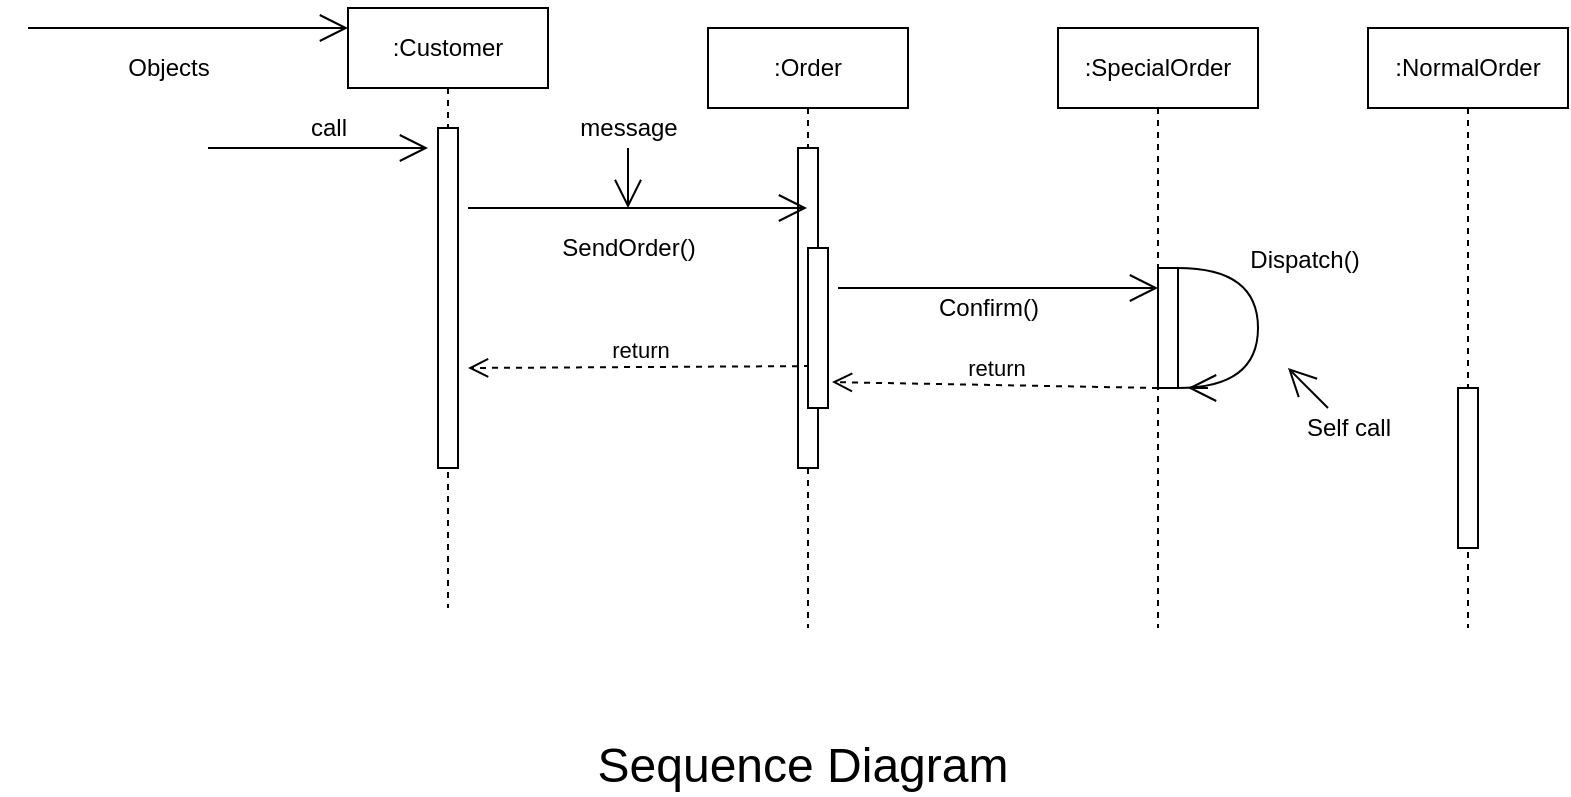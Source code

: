 <mxfile version="12.9.14" type="google"><diagram id="BrOTbdjiu_MzLhU5SVos" name="Page-1"><mxGraphModel dx="828" dy="452" grid="1" gridSize="10" guides="1" tooltips="1" connect="1" arrows="1" fold="1" page="1" pageScale="1" pageWidth="1169" pageHeight="826" math="0" shadow="0"><root><mxCell id="0"/><mxCell id="1" parent="0"/><mxCell id="fGwbABK3YUYrpK1jqkaC-5" value=":Customer" style="shape=umlLifeline;perimeter=lifelinePerimeter;whiteSpace=wrap;html=1;container=1;collapsible=0;recursiveResize=0;outlineConnect=0;" parent="1" vertex="1"><mxGeometry x="180" y="20" width="100" height="300" as="geometry"/></mxCell><mxCell id="fGwbABK3YUYrpK1jqkaC-9" value="" style="html=1;points=[];perimeter=orthogonalPerimeter;" parent="fGwbABK3YUYrpK1jqkaC-5" vertex="1"><mxGeometry x="45" y="60" width="10" height="170" as="geometry"/></mxCell><mxCell id="fGwbABK3YUYrpK1jqkaC-6" value=":Order" style="shape=umlLifeline;perimeter=lifelinePerimeter;whiteSpace=wrap;html=1;container=1;collapsible=0;recursiveResize=0;outlineConnect=0;" parent="1" vertex="1"><mxGeometry x="360" y="30" width="100" height="300" as="geometry"/></mxCell><mxCell id="fGwbABK3YUYrpK1jqkaC-25" value="" style="html=1;points=[];perimeter=orthogonalPerimeter;" parent="fGwbABK3YUYrpK1jqkaC-6" vertex="1"><mxGeometry x="45" y="60" width="10" height="160" as="geometry"/></mxCell><mxCell id="fGwbABK3YUYrpK1jqkaC-7" value=":SpecialOrder" style="shape=umlLifeline;perimeter=lifelinePerimeter;whiteSpace=wrap;html=1;container=1;collapsible=0;recursiveResize=0;outlineConnect=0;" parent="1" vertex="1"><mxGeometry x="535" y="30" width="100" height="300" as="geometry"/></mxCell><mxCell id="fGwbABK3YUYrpK1jqkaC-37" value="" style="html=1;points=[];perimeter=orthogonalPerimeter;" parent="fGwbABK3YUYrpK1jqkaC-7" vertex="1"><mxGeometry x="50" y="120" width="10" height="60" as="geometry"/></mxCell><mxCell id="fGwbABK3YUYrpK1jqkaC-8" value=":NormalOrder" style="shape=umlLifeline;perimeter=lifelinePerimeter;whiteSpace=wrap;html=1;container=1;collapsible=0;recursiveResize=0;outlineConnect=0;" parent="1" vertex="1"><mxGeometry x="690" y="30" width="100" height="300" as="geometry"/></mxCell><mxCell id="fGwbABK3YUYrpK1jqkaC-44" value="" style="html=1;points=[];perimeter=orthogonalPerimeter;" parent="fGwbABK3YUYrpK1jqkaC-8" vertex="1"><mxGeometry x="45" y="180" width="10" height="80" as="geometry"/></mxCell><mxCell id="fGwbABK3YUYrpK1jqkaC-12" value="" style="endArrow=open;endFill=1;endSize=12;html=1;" parent="1" edge="1"><mxGeometry width="160" relative="1" as="geometry"><mxPoint x="110" y="90" as="sourcePoint"/><mxPoint x="220" y="90" as="targetPoint"/><Array as="points"><mxPoint x="130" y="90"/></Array></mxGeometry></mxCell><mxCell id="fGwbABK3YUYrpK1jqkaC-13" value="call" style="text;html=1;align=center;verticalAlign=middle;resizable=0;points=[];autosize=1;" parent="1" vertex="1"><mxGeometry x="155" y="70" width="30" height="20" as="geometry"/></mxCell><mxCell id="fGwbABK3YUYrpK1jqkaC-16" value="" style="endArrow=open;endFill=1;endSize=12;html=1;" parent="1" target="fGwbABK3YUYrpK1jqkaC-6" edge="1"><mxGeometry width="160" relative="1" as="geometry"><mxPoint x="240" y="120" as="sourcePoint"/><mxPoint x="400" y="120" as="targetPoint"/><Array as="points"><mxPoint x="310" y="120"/></Array></mxGeometry></mxCell><mxCell id="fGwbABK3YUYrpK1jqkaC-18" value="message" style="text;html=1;align=center;verticalAlign=middle;resizable=0;points=[];autosize=1;" parent="1" vertex="1"><mxGeometry x="290" y="70" width="60" height="20" as="geometry"/></mxCell><mxCell id="fGwbABK3YUYrpK1jqkaC-19" value="SendOrder()" style="text;html=1;align=center;verticalAlign=middle;resizable=0;points=[];autosize=1;" parent="1" vertex="1"><mxGeometry x="280" y="130" width="80" height="20" as="geometry"/></mxCell><mxCell id="fGwbABK3YUYrpK1jqkaC-23" value="" style="endArrow=open;endFill=1;endSize=12;html=1;" parent="1" edge="1"><mxGeometry width="160" relative="1" as="geometry"><mxPoint x="320" y="90" as="sourcePoint"/><mxPoint x="320" y="120" as="targetPoint"/></mxGeometry></mxCell><mxCell id="fGwbABK3YUYrpK1jqkaC-24" value="return" style="html=1;verticalAlign=bottom;endArrow=open;dashed=1;endSize=8;exitX=0.1;exitY=0.738;exitDx=0;exitDy=0;exitPerimeter=0;" parent="1" source="fGwbABK3YUYrpK1jqkaC-26" edge="1"><mxGeometry relative="1" as="geometry"><mxPoint x="320" y="200" as="sourcePoint"/><mxPoint x="240" y="200" as="targetPoint"/></mxGeometry></mxCell><mxCell id="fGwbABK3YUYrpK1jqkaC-26" value="" style="html=1;points=[];perimeter=orthogonalPerimeter;" parent="1" vertex="1"><mxGeometry x="410" y="140" width="10" height="80" as="geometry"/></mxCell><mxCell id="fGwbABK3YUYrpK1jqkaC-29" value="" style="endArrow=open;endFill=1;endSize=12;html=1;" parent="1" edge="1"><mxGeometry width="160" relative="1" as="geometry"><mxPoint x="425" y="160" as="sourcePoint"/><mxPoint x="585" y="160" as="targetPoint"/><Array as="points"/></mxGeometry></mxCell><mxCell id="fGwbABK3YUYrpK1jqkaC-34" value="Confirm()&lt;br&gt;" style="text;html=1;align=center;verticalAlign=middle;resizable=0;points=[];autosize=1;" parent="1" vertex="1"><mxGeometry x="465" y="160" width="70" height="20" as="geometry"/></mxCell><mxCell id="fGwbABK3YUYrpK1jqkaC-36" value="return" style="html=1;verticalAlign=bottom;endArrow=open;dashed=1;endSize=8;entryX=1.2;entryY=0.838;entryDx=0;entryDy=0;entryPerimeter=0;" parent="1" target="fGwbABK3YUYrpK1jqkaC-26" edge="1"><mxGeometry relative="1" as="geometry"><mxPoint x="585" y="210" as="sourcePoint"/><mxPoint x="420" y="200" as="targetPoint"/></mxGeometry></mxCell><mxCell id="fGwbABK3YUYrpK1jqkaC-40" value="" style="shape=requiredInterface;html=1;verticalLabelPosition=bottom;" parent="1" vertex="1"><mxGeometry x="595" y="150" width="40" height="60" as="geometry"/></mxCell><mxCell id="fGwbABK3YUYrpK1jqkaC-41" value="Dispatch()" style="text;html=1;align=center;verticalAlign=middle;resizable=0;points=[];autosize=1;" parent="1" vertex="1"><mxGeometry x="623" y="136" width="70" height="20" as="geometry"/></mxCell><mxCell id="fGwbABK3YUYrpK1jqkaC-42" value="" style="endArrow=open;endFill=1;endSize=12;html=1;" parent="1" edge="1"><mxGeometry width="160" relative="1" as="geometry"><mxPoint x="670" y="220" as="sourcePoint"/><mxPoint x="650" y="200" as="targetPoint"/></mxGeometry></mxCell><mxCell id="fGwbABK3YUYrpK1jqkaC-43" value="Self call&lt;br&gt;" style="text;html=1;align=center;verticalAlign=middle;resizable=0;points=[];autosize=1;" parent="1" vertex="1"><mxGeometry x="650" y="220" width="60" height="20" as="geometry"/></mxCell><mxCell id="fGwbABK3YUYrpK1jqkaC-45" value="" style="endArrow=open;endFill=1;endSize=12;html=1;" parent="1" edge="1"><mxGeometry width="160" relative="1" as="geometry"><mxPoint x="20" y="30" as="sourcePoint"/><mxPoint x="180" y="30" as="targetPoint"/></mxGeometry></mxCell><mxCell id="fGwbABK3YUYrpK1jqkaC-46" value="Objects&lt;br&gt;" style="text;html=1;align=center;verticalAlign=middle;resizable=0;points=[];autosize=1;" parent="1" vertex="1"><mxGeometry x="60" y="40" width="60" height="20" as="geometry"/></mxCell><mxCell id="fGwbABK3YUYrpK1jqkaC-51" value="&lt;font style=&quot;font-size: 24px&quot;&gt;Sequence Diagram&lt;/font&gt;" style="text;html=1;align=center;verticalAlign=middle;resizable=0;points=[];autosize=1;" parent="1" vertex="1"><mxGeometry x="297" y="389" width="220" height="20" as="geometry"/></mxCell><mxCell id="7jKapEAmC4HdmZrQguVs-1" value="" style="endArrow=open;endFill=1;endSize=12;html=1;" edge="1" parent="1"><mxGeometry width="160" relative="1" as="geometry"><mxPoint x="610" y="210" as="sourcePoint"/><mxPoint x="600" y="210" as="targetPoint"/><Array as="points"><mxPoint x="600" y="210"/></Array></mxGeometry></mxCell></root></mxGraphModel></diagram></mxfile>